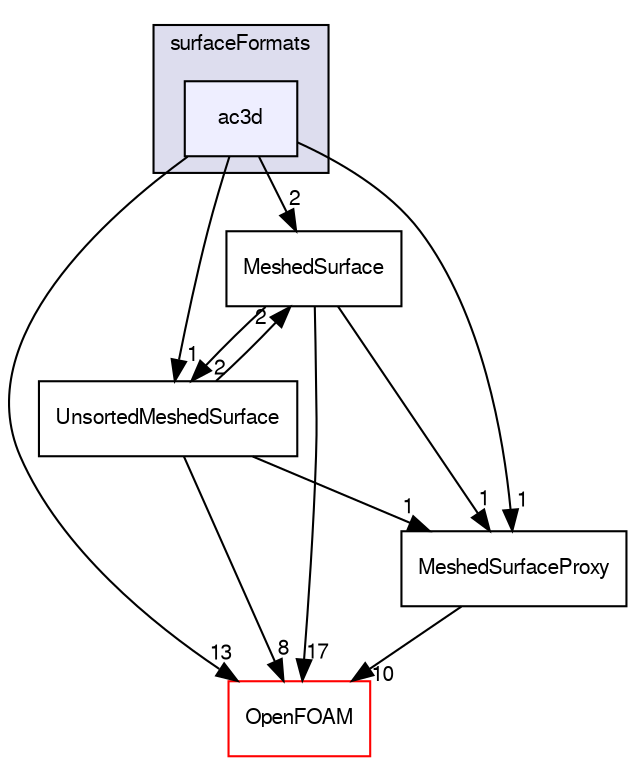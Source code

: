 digraph "src/surfMesh/surfaceFormats/ac3d" {
  bgcolor=transparent;
  compound=true
  node [ fontsize="10", fontname="FreeSans"];
  edge [ labelfontsize="10", labelfontname="FreeSans"];
  subgraph clusterdir_3ad8f5f9808d8196d04eb1769c1a10a8 {
    graph [ bgcolor="#ddddee", pencolor="black", label="surfaceFormats" fontname="FreeSans", fontsize="10", URL="dir_3ad8f5f9808d8196d04eb1769c1a10a8.html"]
  dir_a0d3919a5be113550e6a2de971e4c7d0 [shape=box, label="ac3d", style="filled", fillcolor="#eeeeff", pencolor="black", URL="dir_a0d3919a5be113550e6a2de971e4c7d0.html"];
  }
  dir_c7b425ce1feba157c3a628060f167f64 [shape=box label="MeshedSurface" URL="dir_c7b425ce1feba157c3a628060f167f64.html"];
  dir_224334990af5761cc26bd2eed4da00bd [shape=box label="UnsortedMeshedSurface" URL="dir_224334990af5761cc26bd2eed4da00bd.html"];
  dir_b2d126e3ab79c2145c7a44de22e5f675 [shape=box label="MeshedSurfaceProxy" URL="dir_b2d126e3ab79c2145c7a44de22e5f675.html"];
  dir_c5473ff19b20e6ec4dfe5c310b3778a8 [shape=box label="OpenFOAM" color="red" URL="dir_c5473ff19b20e6ec4dfe5c310b3778a8.html"];
  dir_c7b425ce1feba157c3a628060f167f64->dir_224334990af5761cc26bd2eed4da00bd [headlabel="2", labeldistance=1.5 headhref="dir_002521_002551.html"];
  dir_c7b425ce1feba157c3a628060f167f64->dir_b2d126e3ab79c2145c7a44de22e5f675 [headlabel="1", labeldistance=1.5 headhref="dir_002521_002523.html"];
  dir_c7b425ce1feba157c3a628060f167f64->dir_c5473ff19b20e6ec4dfe5c310b3778a8 [headlabel="17", labeldistance=1.5 headhref="dir_002521_001732.html"];
  dir_224334990af5761cc26bd2eed4da00bd->dir_c7b425ce1feba157c3a628060f167f64 [headlabel="2", labeldistance=1.5 headhref="dir_002551_002521.html"];
  dir_224334990af5761cc26bd2eed4da00bd->dir_b2d126e3ab79c2145c7a44de22e5f675 [headlabel="1", labeldistance=1.5 headhref="dir_002551_002523.html"];
  dir_224334990af5761cc26bd2eed4da00bd->dir_c5473ff19b20e6ec4dfe5c310b3778a8 [headlabel="8", labeldistance=1.5 headhref="dir_002551_001732.html"];
  dir_a0d3919a5be113550e6a2de971e4c7d0->dir_c7b425ce1feba157c3a628060f167f64 [headlabel="2", labeldistance=1.5 headhref="dir_002525_002521.html"];
  dir_a0d3919a5be113550e6a2de971e4c7d0->dir_224334990af5761cc26bd2eed4da00bd [headlabel="1", labeldistance=1.5 headhref="dir_002525_002551.html"];
  dir_a0d3919a5be113550e6a2de971e4c7d0->dir_b2d126e3ab79c2145c7a44de22e5f675 [headlabel="1", labeldistance=1.5 headhref="dir_002525_002523.html"];
  dir_a0d3919a5be113550e6a2de971e4c7d0->dir_c5473ff19b20e6ec4dfe5c310b3778a8 [headlabel="13", labeldistance=1.5 headhref="dir_002525_001732.html"];
  dir_b2d126e3ab79c2145c7a44de22e5f675->dir_c5473ff19b20e6ec4dfe5c310b3778a8 [headlabel="10", labeldistance=1.5 headhref="dir_002523_001732.html"];
}
